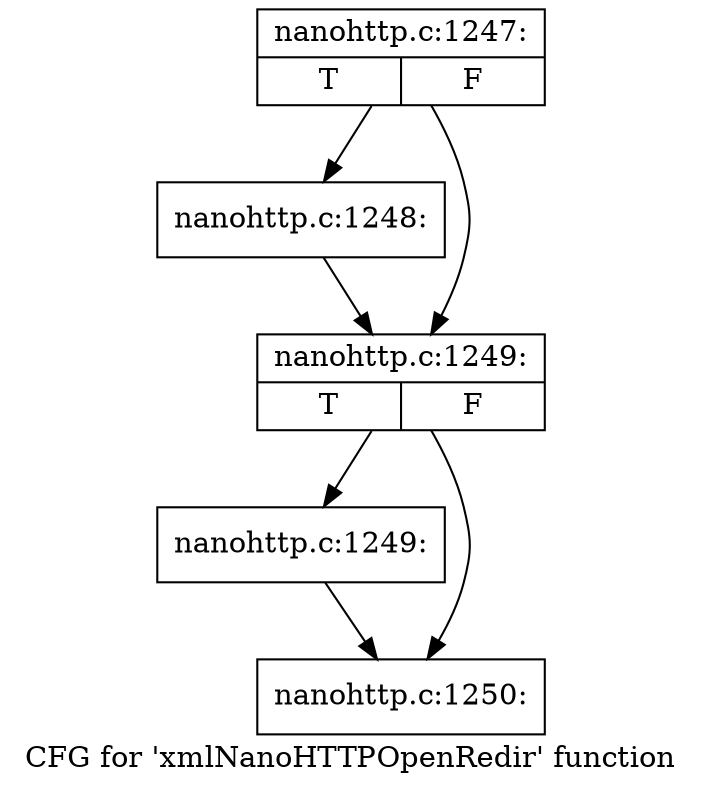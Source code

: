 digraph "CFG for 'xmlNanoHTTPOpenRedir' function" {
	label="CFG for 'xmlNanoHTTPOpenRedir' function";

	Node0x43d30b0 [shape=record,label="{nanohttp.c:1247:|{<s0>T|<s1>F}}"];
	Node0x43d30b0 -> Node0x43d3c60;
	Node0x43d30b0 -> Node0x43d3cb0;
	Node0x43d3c60 [shape=record,label="{nanohttp.c:1248:}"];
	Node0x43d3c60 -> Node0x43d3cb0;
	Node0x43d3cb0 [shape=record,label="{nanohttp.c:1249:|{<s0>T|<s1>F}}"];
	Node0x43d3cb0 -> Node0x43d41d0;
	Node0x43d3cb0 -> Node0x43d4220;
	Node0x43d41d0 [shape=record,label="{nanohttp.c:1249:}"];
	Node0x43d41d0 -> Node0x43d4220;
	Node0x43d4220 [shape=record,label="{nanohttp.c:1250:}"];
}
